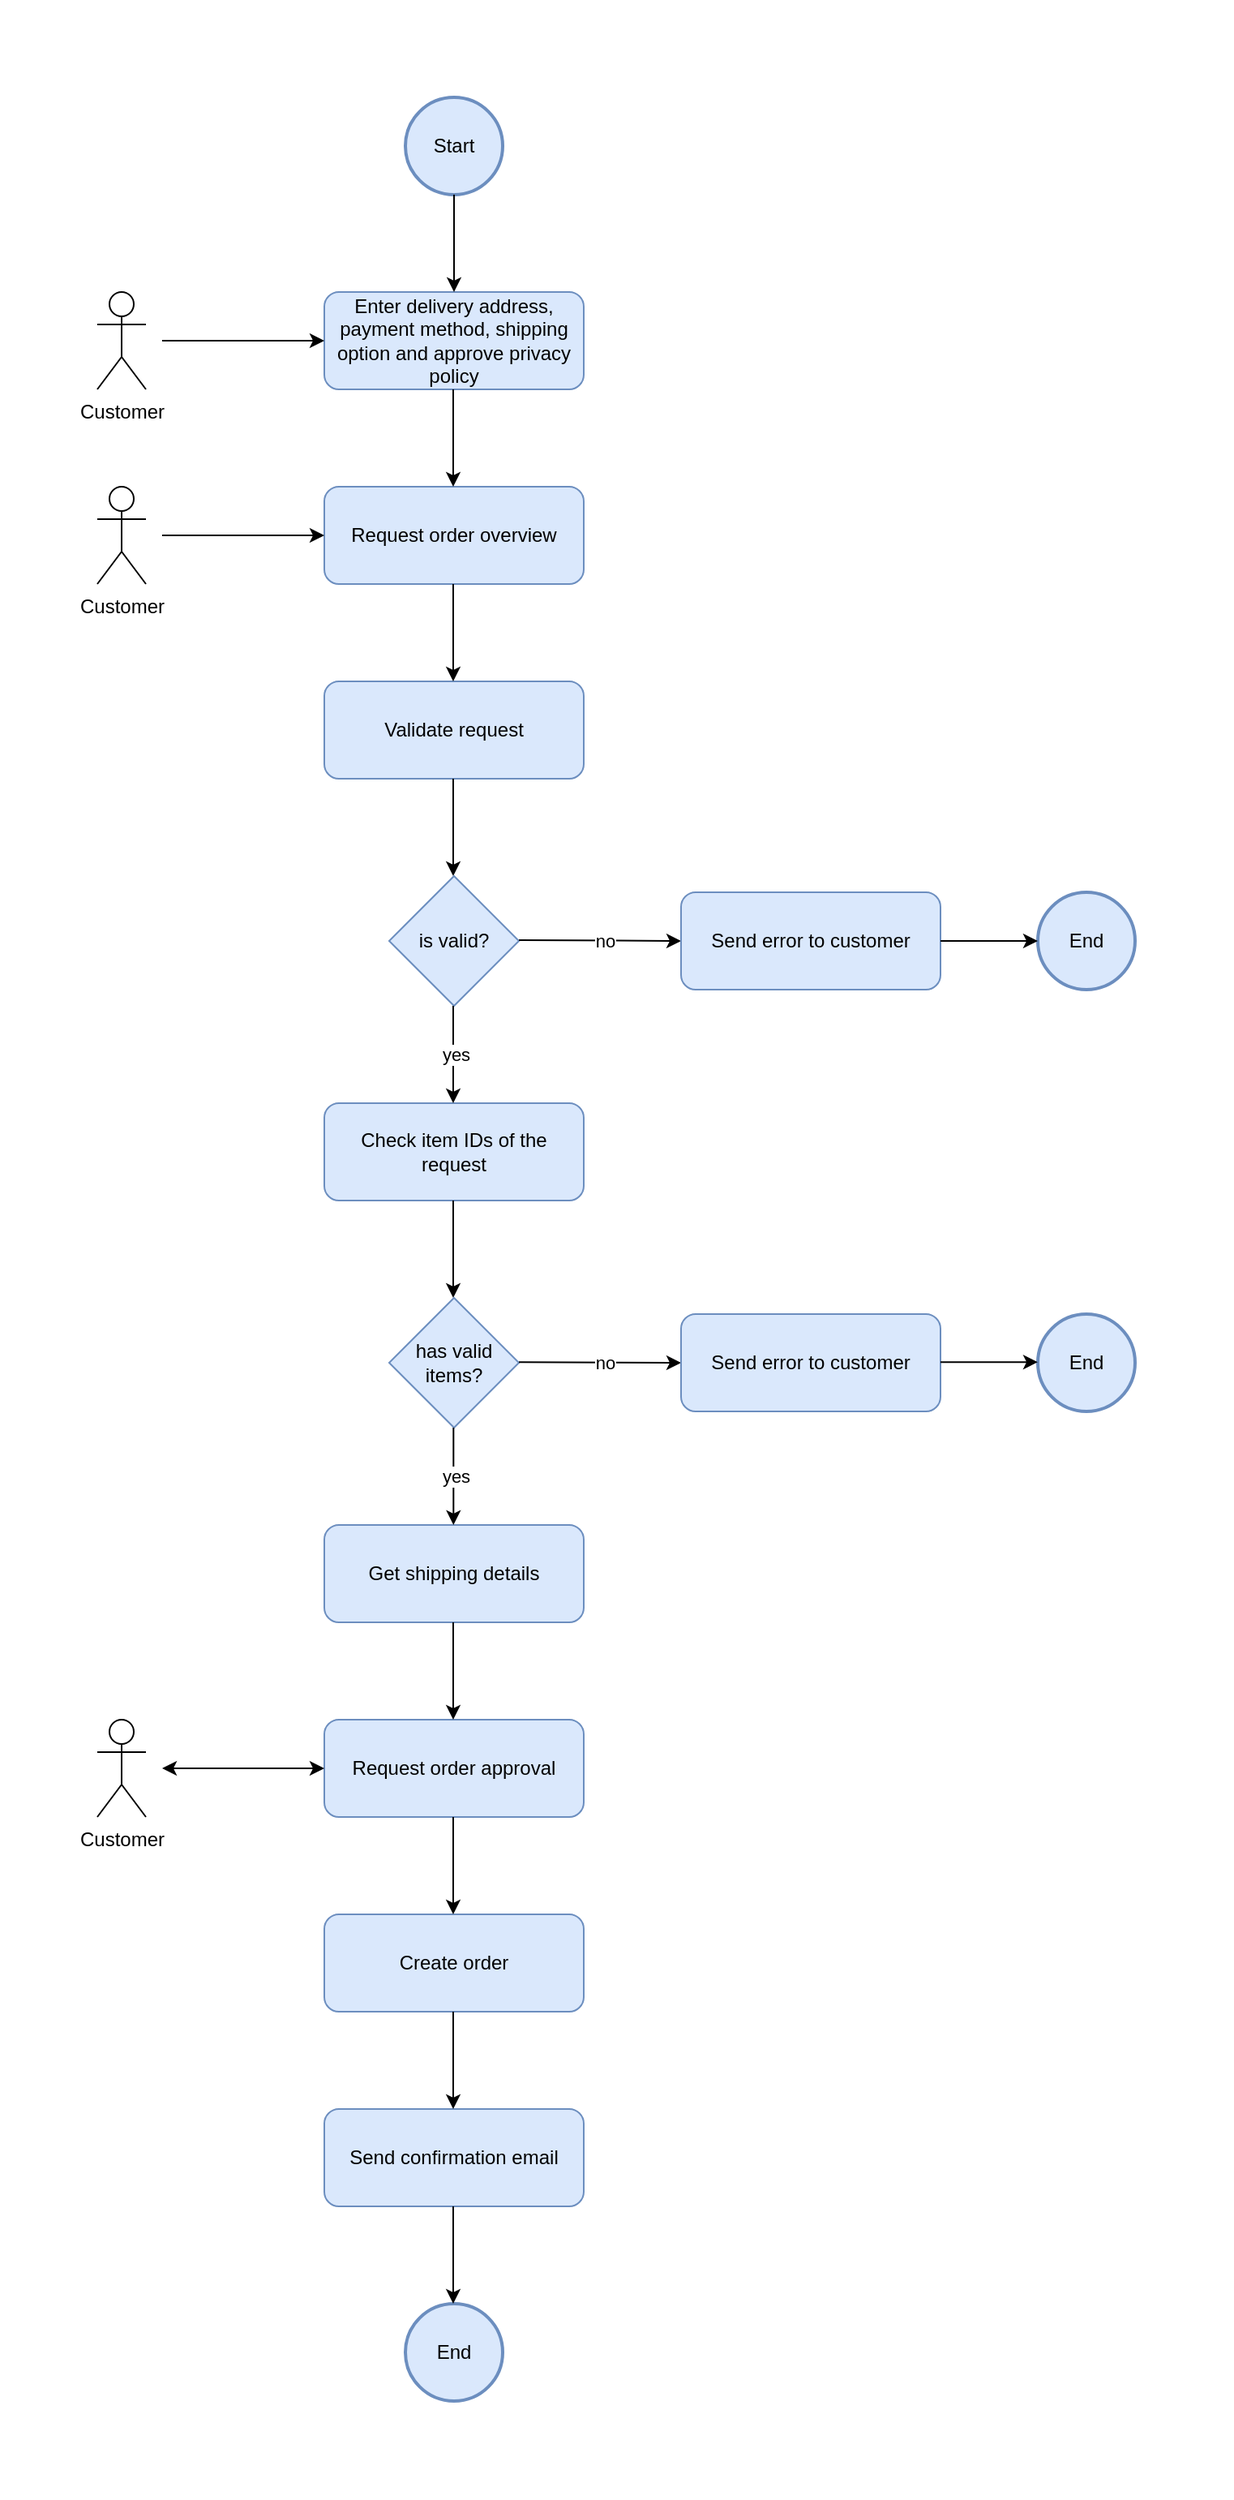 <mxfile version="20.8.4" type="device"><diagram id="MOo9s70kWxkUCpbhN0H7" name="Seite-1"><mxGraphModel dx="1687" dy="2029" grid="1" gridSize="10" guides="1" tooltips="1" connect="1" arrows="1" fold="1" page="1" pageScale="1" pageWidth="827" pageHeight="1169" math="0" shadow="0"><root><mxCell id="0"/><mxCell id="1" parent="0"/><mxCell id="QKc-tF0PjLDuK5h3IcnT-48" value="" style="rounded=0;whiteSpace=wrap;html=1;strokeColor=none;" vertex="1" parent="1"><mxGeometry y="-20" width="760" height="1540" as="geometry"/></mxCell><mxCell id="QKc-tF0PjLDuK5h3IcnT-1" value="Enter delivery address, payment method, shipping option and approve privacy policy" style="rounded=1;whiteSpace=wrap;html=1;fillColor=#dae8fc;strokeColor=#6c8ebf;" vertex="1" parent="1"><mxGeometry x="200" y="160" width="160" height="60" as="geometry"/></mxCell><mxCell id="QKc-tF0PjLDuK5h3IcnT-2" value="Customer" style="shape=umlActor;verticalLabelPosition=bottom;verticalAlign=top;html=1;outlineConnect=0;" vertex="1" parent="1"><mxGeometry x="60" y="160" width="30" height="60" as="geometry"/></mxCell><mxCell id="QKc-tF0PjLDuK5h3IcnT-5" value="Start" style="strokeWidth=2;html=1;shape=mxgraph.flowchart.start_2;whiteSpace=wrap;fillColor=#dae8fc;strokeColor=#6c8ebf;" vertex="1" parent="1"><mxGeometry x="250" y="40" width="60" height="60" as="geometry"/></mxCell><mxCell id="QKc-tF0PjLDuK5h3IcnT-6" value="" style="endArrow=classic;html=1;rounded=0;exitX=0.5;exitY=1;exitDx=0;exitDy=0;exitPerimeter=0;entryX=0.5;entryY=0;entryDx=0;entryDy=0;" edge="1" parent="1" source="QKc-tF0PjLDuK5h3IcnT-5" target="QKc-tF0PjLDuK5h3IcnT-1"><mxGeometry width="50" height="50" relative="1" as="geometry"><mxPoint x="390" y="330" as="sourcePoint"/><mxPoint x="440" y="280" as="targetPoint"/></mxGeometry></mxCell><mxCell id="QKc-tF0PjLDuK5h3IcnT-7" value="" style="endArrow=classic;html=1;rounded=0;entryX=0;entryY=0.5;entryDx=0;entryDy=0;" edge="1" parent="1" target="QKc-tF0PjLDuK5h3IcnT-1"><mxGeometry width="50" height="50" relative="1" as="geometry"><mxPoint x="100" y="190" as="sourcePoint"/><mxPoint x="440" y="260" as="targetPoint"/></mxGeometry></mxCell><mxCell id="QKc-tF0PjLDuK5h3IcnT-8" value="Request order overview" style="rounded=1;whiteSpace=wrap;html=1;fillColor=#dae8fc;strokeColor=#6c8ebf;" vertex="1" parent="1"><mxGeometry x="200" y="280" width="160" height="60" as="geometry"/></mxCell><mxCell id="QKc-tF0PjLDuK5h3IcnT-9" value="Customer" style="shape=umlActor;verticalLabelPosition=bottom;verticalAlign=top;html=1;outlineConnect=0;" vertex="1" parent="1"><mxGeometry x="60" y="280" width="30" height="60" as="geometry"/></mxCell><mxCell id="QKc-tF0PjLDuK5h3IcnT-10" value="" style="endArrow=classic;html=1;rounded=0;entryX=0;entryY=0.5;entryDx=0;entryDy=0;" edge="1" parent="1"><mxGeometry width="50" height="50" relative="1" as="geometry"><mxPoint x="100" y="310" as="sourcePoint"/><mxPoint x="200" y="310" as="targetPoint"/></mxGeometry></mxCell><mxCell id="QKc-tF0PjLDuK5h3IcnT-11" value="" style="endArrow=classic;html=1;rounded=0;exitX=0.5;exitY=1;exitDx=0;exitDy=0;exitPerimeter=0;entryX=0.5;entryY=0;entryDx=0;entryDy=0;" edge="1" parent="1"><mxGeometry width="50" height="50" relative="1" as="geometry"><mxPoint x="279.5" y="220" as="sourcePoint"/><mxPoint x="279.5" y="280" as="targetPoint"/></mxGeometry></mxCell><mxCell id="QKc-tF0PjLDuK5h3IcnT-12" value="Validate request" style="rounded=1;whiteSpace=wrap;html=1;fillColor=#dae8fc;strokeColor=#6c8ebf;" vertex="1" parent="1"><mxGeometry x="200" y="400" width="160" height="60" as="geometry"/></mxCell><mxCell id="QKc-tF0PjLDuK5h3IcnT-13" value="" style="endArrow=classic;html=1;rounded=0;exitX=0.5;exitY=1;exitDx=0;exitDy=0;exitPerimeter=0;entryX=0.5;entryY=0;entryDx=0;entryDy=0;" edge="1" parent="1"><mxGeometry width="50" height="50" relative="1" as="geometry"><mxPoint x="279.5" y="340" as="sourcePoint"/><mxPoint x="279.5" y="400" as="targetPoint"/></mxGeometry></mxCell><mxCell id="QKc-tF0PjLDuK5h3IcnT-14" value="Check item IDs of the request" style="rounded=1;whiteSpace=wrap;html=1;fillColor=#dae8fc;strokeColor=#6c8ebf;" vertex="1" parent="1"><mxGeometry x="200" y="660" width="160" height="60" as="geometry"/></mxCell><mxCell id="QKc-tF0PjLDuK5h3IcnT-15" value="" style="endArrow=classic;html=1;rounded=0;exitX=0.5;exitY=1;exitDx=0;exitDy=0;exitPerimeter=0;entryX=0.5;entryY=0;entryDx=0;entryDy=0;" edge="1" parent="1"><mxGeometry width="50" height="50" relative="1" as="geometry"><mxPoint x="279.5" y="460" as="sourcePoint"/><mxPoint x="279.5" y="520" as="targetPoint"/></mxGeometry></mxCell><mxCell id="QKc-tF0PjLDuK5h3IcnT-16" value="is valid?" style="rhombus;whiteSpace=wrap;html=1;fillColor=#dae8fc;strokeColor=#6c8ebf;" vertex="1" parent="1"><mxGeometry x="240" y="520" width="80" height="80" as="geometry"/></mxCell><mxCell id="QKc-tF0PjLDuK5h3IcnT-17" value="" style="endArrow=classic;html=1;rounded=0;exitX=0.5;exitY=1;exitDx=0;exitDy=0;exitPerimeter=0;entryX=0.5;entryY=0;entryDx=0;entryDy=0;" edge="1" parent="1"><mxGeometry width="50" height="50" relative="1" as="geometry"><mxPoint x="279.5" y="600" as="sourcePoint"/><mxPoint x="279.5" y="660" as="targetPoint"/></mxGeometry></mxCell><mxCell id="QKc-tF0PjLDuK5h3IcnT-36" value="yes" style="edgeLabel;html=1;align=center;verticalAlign=middle;resizable=0;points=[];" vertex="1" connectable="0" parent="QKc-tF0PjLDuK5h3IcnT-17"><mxGeometry x="-0.328" relative="1" as="geometry"><mxPoint x="1" y="10" as="offset"/></mxGeometry></mxCell><mxCell id="QKc-tF0PjLDuK5h3IcnT-19" value="" style="endArrow=classic;html=1;rounded=0;exitX=0.5;exitY=1;exitDx=0;exitDy=0;exitPerimeter=0;entryX=0.5;entryY=0;entryDx=0;entryDy=0;" edge="1" parent="1"><mxGeometry width="50" height="50" relative="1" as="geometry"><mxPoint x="279.5" y="720" as="sourcePoint"/><mxPoint x="279.5" y="780" as="targetPoint"/></mxGeometry></mxCell><mxCell id="QKc-tF0PjLDuK5h3IcnT-20" value="has valid items?" style="rhombus;whiteSpace=wrap;html=1;fillColor=#dae8fc;strokeColor=#6c8ebf;" vertex="1" parent="1"><mxGeometry x="240" y="780" width="80" height="80" as="geometry"/></mxCell><mxCell id="QKc-tF0PjLDuK5h3IcnT-21" value="Get shipping details" style="rounded=1;whiteSpace=wrap;html=1;fillColor=#dae8fc;strokeColor=#6c8ebf;" vertex="1" parent="1"><mxGeometry x="200" y="920" width="160" height="60" as="geometry"/></mxCell><mxCell id="QKc-tF0PjLDuK5h3IcnT-23" value="Request order approval" style="rounded=1;whiteSpace=wrap;html=1;fillColor=#dae8fc;strokeColor=#6c8ebf;" vertex="1" parent="1"><mxGeometry x="200" y="1040" width="160" height="60" as="geometry"/></mxCell><mxCell id="QKc-tF0PjLDuK5h3IcnT-24" value="" style="endArrow=classic;html=1;rounded=0;exitX=0.5;exitY=1;exitDx=0;exitDy=0;exitPerimeter=0;entryX=0.5;entryY=0;entryDx=0;entryDy=0;" edge="1" parent="1"><mxGeometry width="50" height="50" relative="1" as="geometry"><mxPoint x="279.5" y="980" as="sourcePoint"/><mxPoint x="279.5" y="1040" as="targetPoint"/></mxGeometry></mxCell><mxCell id="QKc-tF0PjLDuK5h3IcnT-25" value="Customer" style="shape=umlActor;verticalLabelPosition=bottom;verticalAlign=top;html=1;outlineConnect=0;" vertex="1" parent="1"><mxGeometry x="60" y="1040" width="30" height="60" as="geometry"/></mxCell><mxCell id="QKc-tF0PjLDuK5h3IcnT-26" value="" style="endArrow=classic;html=1;rounded=0;entryX=0;entryY=0.5;entryDx=0;entryDy=0;startArrow=classic;startFill=1;" edge="1" parent="1"><mxGeometry width="50" height="50" relative="1" as="geometry"><mxPoint x="100" y="1070" as="sourcePoint"/><mxPoint x="200" y="1070" as="targetPoint"/></mxGeometry></mxCell><mxCell id="QKc-tF0PjLDuK5h3IcnT-27" value="Create order" style="rounded=1;whiteSpace=wrap;html=1;fillColor=#dae8fc;strokeColor=#6c8ebf;" vertex="1" parent="1"><mxGeometry x="200" y="1160" width="160" height="60" as="geometry"/></mxCell><mxCell id="QKc-tF0PjLDuK5h3IcnT-28" value="" style="endArrow=classic;html=1;rounded=0;exitX=0.5;exitY=1;exitDx=0;exitDy=0;exitPerimeter=0;entryX=0.5;entryY=0;entryDx=0;entryDy=0;" edge="1" parent="1"><mxGeometry width="50" height="50" relative="1" as="geometry"><mxPoint x="279.5" y="1100" as="sourcePoint"/><mxPoint x="279.5" y="1160" as="targetPoint"/></mxGeometry></mxCell><mxCell id="QKc-tF0PjLDuK5h3IcnT-29" value="Send confirmation email" style="rounded=1;whiteSpace=wrap;html=1;fillColor=#dae8fc;strokeColor=#6c8ebf;" vertex="1" parent="1"><mxGeometry x="200" y="1280" width="160" height="60" as="geometry"/></mxCell><mxCell id="QKc-tF0PjLDuK5h3IcnT-30" value="" style="endArrow=classic;html=1;rounded=0;exitX=0.5;exitY=1;exitDx=0;exitDy=0;exitPerimeter=0;entryX=0.5;entryY=0;entryDx=0;entryDy=0;" edge="1" parent="1"><mxGeometry width="50" height="50" relative="1" as="geometry"><mxPoint x="279.5" y="1220" as="sourcePoint"/><mxPoint x="279.5" y="1280" as="targetPoint"/></mxGeometry></mxCell><mxCell id="QKc-tF0PjLDuK5h3IcnT-31" value="End" style="strokeWidth=2;html=1;shape=mxgraph.flowchart.start_2;whiteSpace=wrap;fillColor=#dae8fc;strokeColor=#6c8ebf;" vertex="1" parent="1"><mxGeometry x="250" y="1400" width="60" height="60" as="geometry"/></mxCell><mxCell id="QKc-tF0PjLDuK5h3IcnT-33" value="" style="endArrow=classic;html=1;rounded=0;exitX=0.5;exitY=1;exitDx=0;exitDy=0;exitPerimeter=0;entryX=0.5;entryY=0;entryDx=0;entryDy=0;" edge="1" parent="1"><mxGeometry width="50" height="50" relative="1" as="geometry"><mxPoint x="279.5" y="1340" as="sourcePoint"/><mxPoint x="279.5" y="1400" as="targetPoint"/></mxGeometry></mxCell><mxCell id="QKc-tF0PjLDuK5h3IcnT-34" value="" style="endArrow=classic;html=1;rounded=0;" edge="1" parent="1"><mxGeometry width="50" height="50" relative="1" as="geometry"><mxPoint x="320" y="559.5" as="sourcePoint"/><mxPoint x="420" y="560" as="targetPoint"/></mxGeometry></mxCell><mxCell id="QKc-tF0PjLDuK5h3IcnT-35" value="no" style="edgeLabel;html=1;align=center;verticalAlign=middle;resizable=0;points=[];" vertex="1" connectable="0" parent="QKc-tF0PjLDuK5h3IcnT-34"><mxGeometry x="-0.283" relative="1" as="geometry"><mxPoint x="17" as="offset"/></mxGeometry></mxCell><mxCell id="QKc-tF0PjLDuK5h3IcnT-37" value="" style="endArrow=classic;html=1;rounded=0;" edge="1" parent="1"><mxGeometry width="50" height="50" relative="1" as="geometry"><mxPoint x="320" y="819.66" as="sourcePoint"/><mxPoint x="420" y="820" as="targetPoint"/></mxGeometry></mxCell><mxCell id="QKc-tF0PjLDuK5h3IcnT-38" value="no" style="edgeLabel;html=1;align=center;verticalAlign=middle;resizable=0;points=[];" vertex="1" connectable="0" parent="QKc-tF0PjLDuK5h3IcnT-37"><mxGeometry x="-0.283" relative="1" as="geometry"><mxPoint x="17" as="offset"/></mxGeometry></mxCell><mxCell id="QKc-tF0PjLDuK5h3IcnT-39" value="" style="endArrow=classic;html=1;rounded=0;exitX=0.5;exitY=1;exitDx=0;exitDy=0;exitPerimeter=0;entryX=0.5;entryY=0;entryDx=0;entryDy=0;" edge="1" parent="1"><mxGeometry width="50" height="50" relative="1" as="geometry"><mxPoint x="279.66" y="860" as="sourcePoint"/><mxPoint x="279.66" y="920" as="targetPoint"/></mxGeometry></mxCell><mxCell id="QKc-tF0PjLDuK5h3IcnT-40" value="yes" style="edgeLabel;html=1;align=center;verticalAlign=middle;resizable=0;points=[];" vertex="1" connectable="0" parent="QKc-tF0PjLDuK5h3IcnT-39"><mxGeometry x="-0.328" relative="1" as="geometry"><mxPoint x="1" y="10" as="offset"/></mxGeometry></mxCell><mxCell id="QKc-tF0PjLDuK5h3IcnT-41" value="Send error to customer" style="rounded=1;whiteSpace=wrap;html=1;fillColor=#dae8fc;strokeColor=#6c8ebf;" vertex="1" parent="1"><mxGeometry x="420" y="530" width="160" height="60" as="geometry"/></mxCell><mxCell id="QKc-tF0PjLDuK5h3IcnT-42" value="Send error to customer" style="rounded=1;whiteSpace=wrap;html=1;fillColor=#dae8fc;strokeColor=#6c8ebf;" vertex="1" parent="1"><mxGeometry x="420" y="790" width="160" height="60" as="geometry"/></mxCell><mxCell id="QKc-tF0PjLDuK5h3IcnT-43" value="End" style="strokeWidth=2;html=1;shape=mxgraph.flowchart.start_2;whiteSpace=wrap;fillColor=#dae8fc;strokeColor=#6c8ebf;" vertex="1" parent="1"><mxGeometry x="640" y="530" width="60" height="60" as="geometry"/></mxCell><mxCell id="QKc-tF0PjLDuK5h3IcnT-44" value="End" style="strokeWidth=2;html=1;shape=mxgraph.flowchart.start_2;whiteSpace=wrap;fillColor=#dae8fc;strokeColor=#6c8ebf;" vertex="1" parent="1"><mxGeometry x="640" y="790" width="60" height="60" as="geometry"/></mxCell><mxCell id="QKc-tF0PjLDuK5h3IcnT-45" value="" style="endArrow=classic;html=1;rounded=0;entryX=0;entryY=0.5;entryDx=0;entryDy=0;entryPerimeter=0;exitX=1;exitY=0.5;exitDx=0;exitDy=0;" edge="1" parent="1" source="QKc-tF0PjLDuK5h3IcnT-41" target="QKc-tF0PjLDuK5h3IcnT-43"><mxGeometry width="50" height="50" relative="1" as="geometry"><mxPoint x="370" y="650" as="sourcePoint"/><mxPoint x="420" y="600" as="targetPoint"/></mxGeometry></mxCell><mxCell id="QKc-tF0PjLDuK5h3IcnT-46" value="" style="endArrow=classic;html=1;rounded=0;entryX=0;entryY=0.5;entryDx=0;entryDy=0;entryPerimeter=0;exitX=1;exitY=0.5;exitDx=0;exitDy=0;" edge="1" parent="1"><mxGeometry width="50" height="50" relative="1" as="geometry"><mxPoint x="580" y="819.58" as="sourcePoint"/><mxPoint x="640" y="819.58" as="targetPoint"/></mxGeometry></mxCell></root></mxGraphModel></diagram></mxfile>
